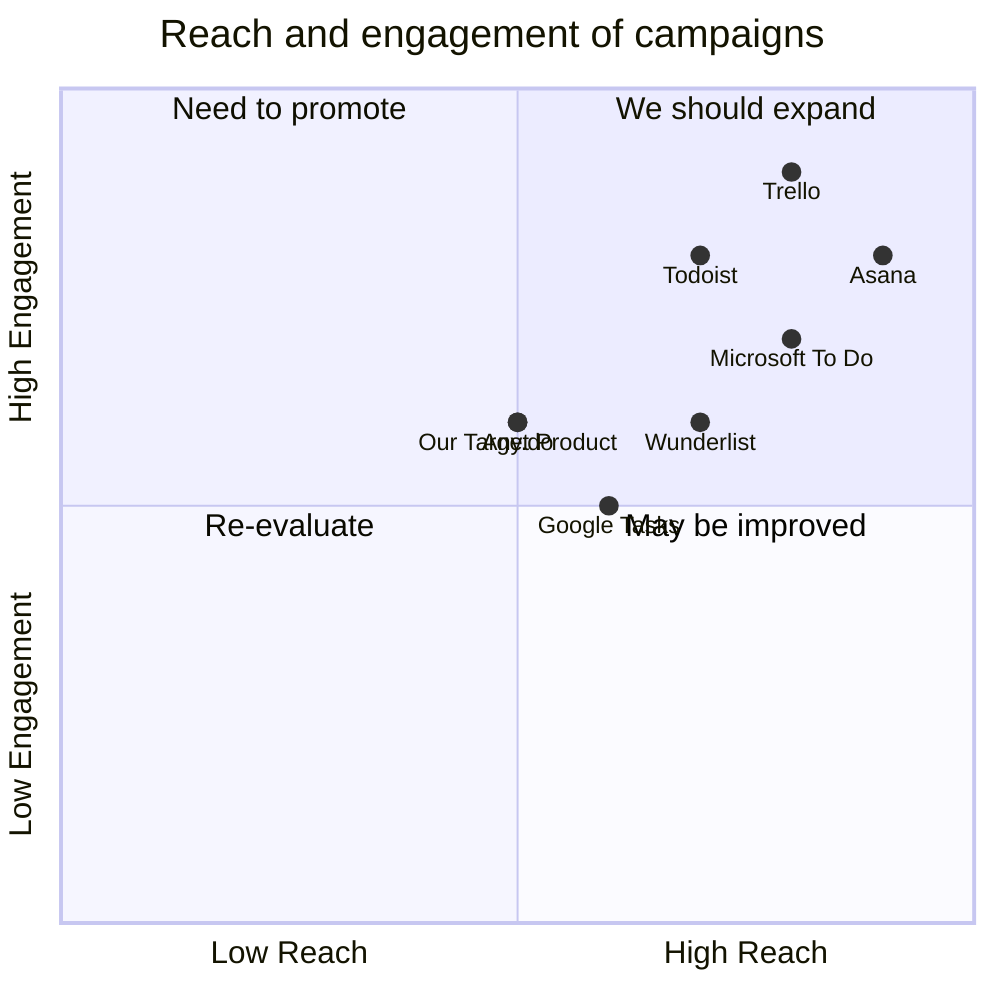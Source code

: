 quadrantChart
    title Reach and engagement of campaigns
    x-axis Low Reach --> High Reach
    y-axis Low Engagement --> High Engagement
    quadrant-1 We should expand
    quadrant-2 Need to promote
    quadrant-3 Re-evaluate
    quadrant-4 May be improved
    "Todoist": [0.7, 0.8]
    "Microsoft To Do": [0.8, 0.7]
    "Google Tasks": [0.6, 0.5]
    "Any.do": [0.5, 0.6]
    "Trello": [0.8, 0.9]
    "Asana": [0.9, 0.8]
    "Wunderlist": [0.7, 0.6]
    "Our Target Product": [0.5, 0.6]